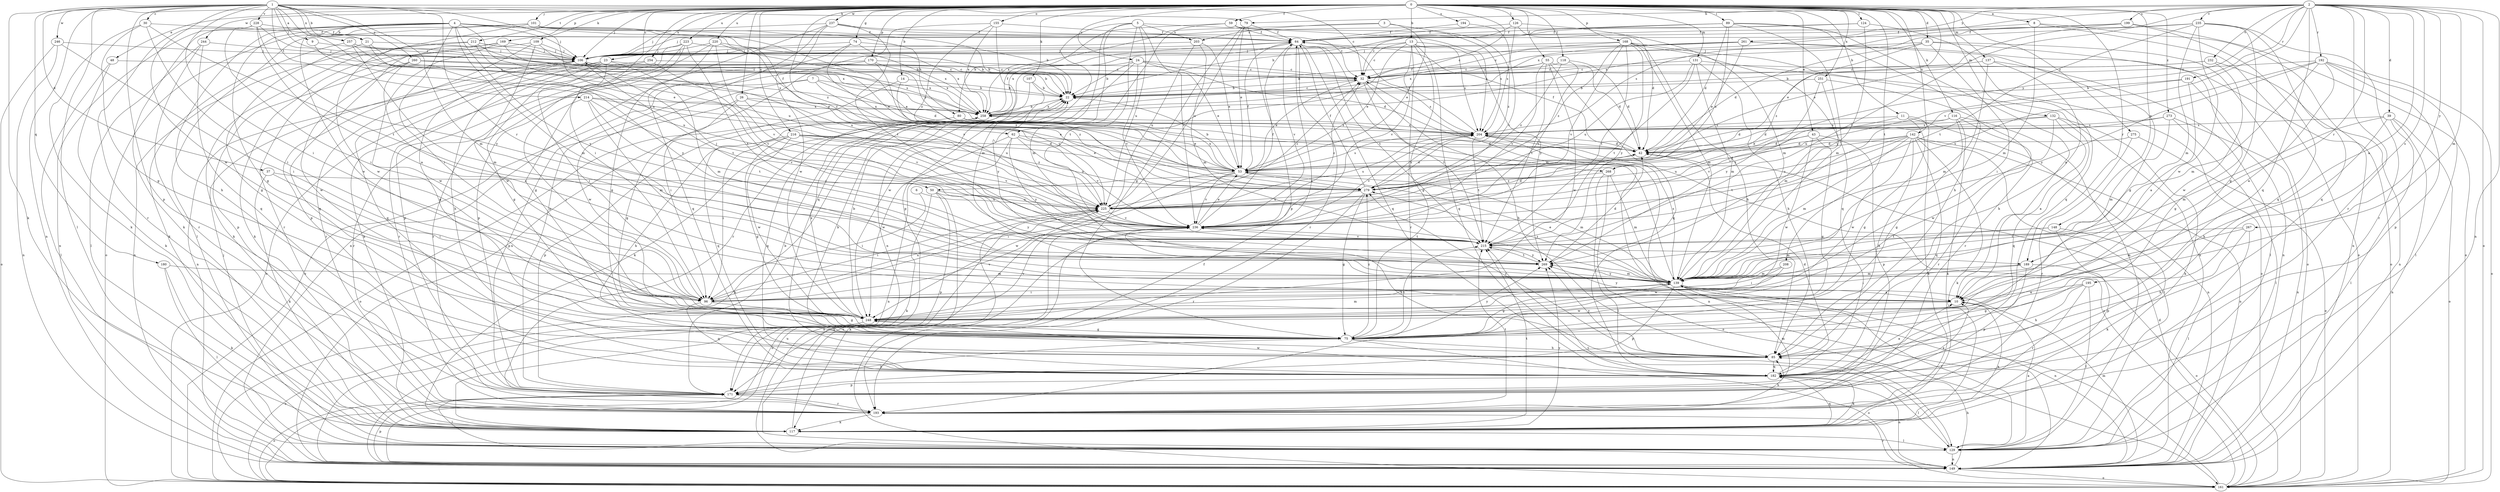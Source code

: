 strict digraph  {
0;
1;
2;
3;
4;
5;
6;
7;
8;
9;
10;
11;
13;
14;
21;
22;
23;
24;
26;
30;
32;
35;
37;
39;
42;
43;
48;
50;
53;
55;
59;
62;
64;
74;
75;
79;
80;
85;
89;
96;
101;
106;
107;
109;
116;
117;
118;
124;
126;
129;
131;
132;
137;
139;
142;
148;
149;
155;
161;
168;
169;
170;
171;
180;
182;
189;
191;
192;
193;
194;
195;
199;
203;
204;
208;
212;
214;
215;
216;
220;
223;
225;
228;
232;
235;
236;
237;
244;
246;
248;
251;
254;
257;
258;
260;
261;
267;
268;
269;
273;
275;
279;
0 -> 8  [label=a];
0 -> 11  [label=b];
0 -> 13  [label=b];
0 -> 14  [label=b];
0 -> 23  [label=c];
0 -> 24  [label=c];
0 -> 26  [label=c];
0 -> 35  [label=d];
0 -> 43  [label=e];
0 -> 48  [label=e];
0 -> 50  [label=e];
0 -> 55  [label=f];
0 -> 59  [label=f];
0 -> 62  [label=f];
0 -> 74  [label=g];
0 -> 89  [label=i];
0 -> 96  [label=i];
0 -> 101  [label=j];
0 -> 106  [label=j];
0 -> 107  [label=k];
0 -> 109  [label=k];
0 -> 116  [label=k];
0 -> 118  [label=l];
0 -> 124  [label=l];
0 -> 126  [label=l];
0 -> 129  [label=l];
0 -> 131  [label=m];
0 -> 132  [label=m];
0 -> 137  [label=m];
0 -> 142  [label=n];
0 -> 148  [label=n];
0 -> 155  [label=o];
0 -> 168  [label=p];
0 -> 169  [label=p];
0 -> 170  [label=p];
0 -> 189  [label=r];
0 -> 194  [label=s];
0 -> 208  [label=t];
0 -> 212  [label=t];
0 -> 216  [label=u];
0 -> 220  [label=u];
0 -> 223  [label=u];
0 -> 237  [label=w];
0 -> 244  [label=w];
0 -> 251  [label=x];
0 -> 254  [label=x];
0 -> 273  [label=z];
0 -> 275  [label=z];
0 -> 279  [label=z];
1 -> 9  [label=a];
1 -> 21  [label=b];
1 -> 30  [label=c];
1 -> 32  [label=c];
1 -> 37  [label=d];
1 -> 50  [label=e];
1 -> 79  [label=h];
1 -> 96  [label=i];
1 -> 106  [label=j];
1 -> 117  [label=k];
1 -> 139  [label=m];
1 -> 149  [label=n];
1 -> 171  [label=p];
1 -> 180  [label=q];
1 -> 189  [label=r];
1 -> 214  [label=t];
1 -> 225  [label=u];
1 -> 228  [label=v];
1 -> 246  [label=w];
1 -> 248  [label=w];
1 -> 257  [label=x];
1 -> 260  [label=y];
2 -> 10  [label=a];
2 -> 39  [label=d];
2 -> 79  [label=h];
2 -> 139  [label=m];
2 -> 149  [label=n];
2 -> 161  [label=o];
2 -> 182  [label=q];
2 -> 189  [label=r];
2 -> 191  [label=r];
2 -> 192  [label=r];
2 -> 193  [label=r];
2 -> 195  [label=s];
2 -> 199  [label=s];
2 -> 215  [label=t];
2 -> 232  [label=v];
2 -> 235  [label=v];
2 -> 236  [label=v];
2 -> 258  [label=x];
2 -> 261  [label=y];
2 -> 267  [label=y];
2 -> 268  [label=y];
3 -> 53  [label=e];
3 -> 80  [label=h];
3 -> 203  [label=s];
3 -> 279  [label=z];
4 -> 21  [label=b];
4 -> 62  [label=f];
4 -> 75  [label=g];
4 -> 80  [label=h];
4 -> 85  [label=h];
4 -> 96  [label=i];
4 -> 106  [label=j];
4 -> 117  [label=k];
4 -> 139  [label=m];
4 -> 149  [label=n];
4 -> 225  [label=u];
4 -> 248  [label=w];
4 -> 268  [label=y];
4 -> 269  [label=y];
4 -> 279  [label=z];
5 -> 139  [label=m];
5 -> 149  [label=n];
5 -> 171  [label=p];
5 -> 203  [label=s];
5 -> 204  [label=s];
5 -> 215  [label=t];
5 -> 225  [label=u];
5 -> 236  [label=v];
6 -> 96  [label=i];
6 -> 225  [label=u];
7 -> 22  [label=b];
7 -> 42  [label=d];
7 -> 193  [label=r];
7 -> 248  [label=w];
7 -> 279  [label=z];
8 -> 64  [label=f];
8 -> 139  [label=m];
8 -> 149  [label=n];
8 -> 161  [label=o];
9 -> 106  [label=j];
9 -> 225  [label=u];
10 -> 248  [label=w];
10 -> 269  [label=y];
11 -> 75  [label=g];
11 -> 117  [label=k];
11 -> 149  [label=n];
11 -> 204  [label=s];
11 -> 236  [label=v];
13 -> 32  [label=c];
13 -> 53  [label=e];
13 -> 75  [label=g];
13 -> 106  [label=j];
13 -> 182  [label=q];
13 -> 193  [label=r];
13 -> 204  [label=s];
13 -> 236  [label=v];
13 -> 269  [label=y];
14 -> 22  [label=b];
14 -> 96  [label=i];
14 -> 225  [label=u];
21 -> 53  [label=e];
21 -> 75  [label=g];
21 -> 106  [label=j];
21 -> 258  [label=x];
22 -> 32  [label=c];
22 -> 258  [label=x];
23 -> 32  [label=c];
23 -> 75  [label=g];
23 -> 85  [label=h];
23 -> 96  [label=i];
23 -> 139  [label=m];
23 -> 149  [label=n];
23 -> 182  [label=q];
24 -> 22  [label=b];
24 -> 32  [label=c];
24 -> 42  [label=d];
24 -> 53  [label=e];
24 -> 193  [label=r];
24 -> 236  [label=v];
24 -> 248  [label=w];
26 -> 75  [label=g];
26 -> 171  [label=p];
26 -> 225  [label=u];
26 -> 236  [label=v];
26 -> 258  [label=x];
30 -> 64  [label=f];
30 -> 75  [label=g];
30 -> 96  [label=i];
30 -> 117  [label=k];
30 -> 215  [label=t];
32 -> 22  [label=b];
32 -> 53  [label=e];
32 -> 85  [label=h];
32 -> 204  [label=s];
32 -> 215  [label=t];
35 -> 42  [label=d];
35 -> 96  [label=i];
35 -> 106  [label=j];
35 -> 149  [label=n];
35 -> 161  [label=o];
35 -> 279  [label=z];
37 -> 96  [label=i];
37 -> 117  [label=k];
37 -> 279  [label=z];
39 -> 85  [label=h];
39 -> 129  [label=l];
39 -> 139  [label=m];
39 -> 149  [label=n];
39 -> 161  [label=o];
39 -> 204  [label=s];
42 -> 53  [label=e];
42 -> 64  [label=f];
43 -> 42  [label=d];
43 -> 75  [label=g];
43 -> 171  [label=p];
43 -> 225  [label=u];
43 -> 248  [label=w];
48 -> 32  [label=c];
48 -> 117  [label=k];
48 -> 129  [label=l];
50 -> 117  [label=k];
50 -> 149  [label=n];
50 -> 171  [label=p];
50 -> 225  [label=u];
50 -> 269  [label=y];
53 -> 22  [label=b];
53 -> 64  [label=f];
53 -> 96  [label=i];
53 -> 139  [label=m];
53 -> 204  [label=s];
53 -> 236  [label=v];
53 -> 248  [label=w];
53 -> 258  [label=x];
53 -> 279  [label=z];
55 -> 22  [label=b];
55 -> 32  [label=c];
55 -> 42  [label=d];
55 -> 182  [label=q];
55 -> 215  [label=t];
55 -> 236  [label=v];
55 -> 248  [label=w];
59 -> 64  [label=f];
59 -> 139  [label=m];
59 -> 204  [label=s];
59 -> 258  [label=x];
62 -> 42  [label=d];
62 -> 149  [label=n];
62 -> 225  [label=u];
62 -> 236  [label=v];
62 -> 248  [label=w];
62 -> 269  [label=y];
64 -> 106  [label=j];
64 -> 139  [label=m];
64 -> 182  [label=q];
64 -> 193  [label=r];
64 -> 215  [label=t];
64 -> 236  [label=v];
64 -> 258  [label=x];
74 -> 22  [label=b];
74 -> 106  [label=j];
74 -> 182  [label=q];
74 -> 236  [label=v];
74 -> 258  [label=x];
75 -> 85  [label=h];
75 -> 161  [label=o];
75 -> 171  [label=p];
75 -> 215  [label=t];
75 -> 269  [label=y];
75 -> 279  [label=z];
79 -> 53  [label=e];
79 -> 64  [label=f];
79 -> 75  [label=g];
79 -> 171  [label=p];
79 -> 225  [label=u];
80 -> 53  [label=e];
80 -> 182  [label=q];
80 -> 204  [label=s];
85 -> 22  [label=b];
85 -> 182  [label=q];
85 -> 269  [label=y];
85 -> 279  [label=z];
89 -> 10  [label=a];
89 -> 22  [label=b];
89 -> 42  [label=d];
89 -> 64  [label=f];
89 -> 85  [label=h];
89 -> 139  [label=m];
89 -> 279  [label=z];
96 -> 75  [label=g];
96 -> 182  [label=q];
96 -> 225  [label=u];
96 -> 236  [label=v];
101 -> 22  [label=b];
101 -> 64  [label=f];
101 -> 129  [label=l];
101 -> 161  [label=o];
101 -> 248  [label=w];
106 -> 32  [label=c];
106 -> 75  [label=g];
106 -> 193  [label=r];
106 -> 215  [label=t];
107 -> 22  [label=b];
107 -> 117  [label=k];
107 -> 269  [label=y];
109 -> 53  [label=e];
109 -> 106  [label=j];
109 -> 171  [label=p];
109 -> 193  [label=r];
109 -> 248  [label=w];
116 -> 42  [label=d];
116 -> 75  [label=g];
116 -> 117  [label=k];
116 -> 129  [label=l];
116 -> 193  [label=r];
116 -> 204  [label=s];
117 -> 10  [label=a];
117 -> 129  [label=l];
117 -> 182  [label=q];
117 -> 215  [label=t];
117 -> 236  [label=v];
117 -> 269  [label=y];
118 -> 32  [label=c];
118 -> 42  [label=d];
118 -> 236  [label=v];
118 -> 279  [label=z];
124 -> 64  [label=f];
124 -> 106  [label=j];
124 -> 182  [label=q];
124 -> 269  [label=y];
126 -> 32  [label=c];
126 -> 42  [label=d];
126 -> 64  [label=f];
126 -> 139  [label=m];
126 -> 204  [label=s];
129 -> 10  [label=a];
129 -> 106  [label=j];
129 -> 149  [label=n];
129 -> 215  [label=t];
129 -> 225  [label=u];
131 -> 32  [label=c];
131 -> 85  [label=h];
131 -> 139  [label=m];
131 -> 161  [label=o];
131 -> 215  [label=t];
131 -> 225  [label=u];
132 -> 10  [label=a];
132 -> 42  [label=d];
132 -> 117  [label=k];
132 -> 182  [label=q];
132 -> 204  [label=s];
132 -> 248  [label=w];
137 -> 32  [label=c];
137 -> 85  [label=h];
137 -> 129  [label=l];
137 -> 139  [label=m];
139 -> 10  [label=a];
139 -> 53  [label=e];
139 -> 75  [label=g];
139 -> 96  [label=i];
139 -> 129  [label=l];
139 -> 149  [label=n];
139 -> 171  [label=p];
139 -> 204  [label=s];
139 -> 269  [label=y];
139 -> 279  [label=z];
142 -> 42  [label=d];
142 -> 85  [label=h];
142 -> 117  [label=k];
142 -> 129  [label=l];
142 -> 139  [label=m];
142 -> 149  [label=n];
142 -> 182  [label=q];
142 -> 215  [label=t];
142 -> 225  [label=u];
142 -> 248  [label=w];
142 -> 279  [label=z];
148 -> 117  [label=k];
148 -> 139  [label=m];
148 -> 171  [label=p];
148 -> 215  [label=t];
149 -> 85  [label=h];
149 -> 139  [label=m];
149 -> 161  [label=o];
149 -> 171  [label=p];
149 -> 193  [label=r];
149 -> 225  [label=u];
155 -> 64  [label=f];
155 -> 149  [label=n];
155 -> 182  [label=q];
155 -> 258  [label=x];
155 -> 279  [label=z];
161 -> 22  [label=b];
161 -> 32  [label=c];
161 -> 42  [label=d];
161 -> 64  [label=f];
161 -> 204  [label=s];
168 -> 32  [label=c];
168 -> 85  [label=h];
168 -> 106  [label=j];
168 -> 139  [label=m];
168 -> 149  [label=n];
168 -> 182  [label=q];
168 -> 215  [label=t];
168 -> 236  [label=v];
168 -> 269  [label=y];
168 -> 279  [label=z];
169 -> 106  [label=j];
169 -> 117  [label=k];
169 -> 182  [label=q];
169 -> 225  [label=u];
169 -> 248  [label=w];
170 -> 32  [label=c];
170 -> 161  [label=o];
170 -> 193  [label=r];
170 -> 258  [label=x];
170 -> 279  [label=z];
171 -> 10  [label=a];
171 -> 22  [label=b];
171 -> 129  [label=l];
171 -> 139  [label=m];
171 -> 161  [label=o];
171 -> 193  [label=r];
180 -> 117  [label=k];
180 -> 129  [label=l];
180 -> 139  [label=m];
182 -> 10  [label=a];
182 -> 42  [label=d];
182 -> 117  [label=k];
182 -> 129  [label=l];
182 -> 149  [label=n];
182 -> 171  [label=p];
182 -> 248  [label=w];
189 -> 96  [label=i];
189 -> 139  [label=m];
189 -> 161  [label=o];
189 -> 171  [label=p];
191 -> 10  [label=a];
191 -> 22  [label=b];
191 -> 75  [label=g];
191 -> 225  [label=u];
192 -> 10  [label=a];
192 -> 32  [label=c];
192 -> 129  [label=l];
192 -> 139  [label=m];
192 -> 161  [label=o];
192 -> 171  [label=p];
192 -> 236  [label=v];
192 -> 269  [label=y];
193 -> 85  [label=h];
193 -> 117  [label=k];
193 -> 215  [label=t];
194 -> 64  [label=f];
194 -> 236  [label=v];
195 -> 10  [label=a];
195 -> 75  [label=g];
195 -> 85  [label=h];
195 -> 129  [label=l];
195 -> 193  [label=r];
199 -> 53  [label=e];
199 -> 64  [label=f];
199 -> 161  [label=o];
199 -> 182  [label=q];
199 -> 204  [label=s];
203 -> 53  [label=e];
203 -> 106  [label=j];
203 -> 139  [label=m];
203 -> 225  [label=u];
204 -> 42  [label=d];
204 -> 64  [label=f];
204 -> 149  [label=n];
204 -> 215  [label=t];
204 -> 236  [label=v];
208 -> 96  [label=i];
208 -> 139  [label=m];
208 -> 248  [label=w];
212 -> 106  [label=j];
212 -> 117  [label=k];
212 -> 149  [label=n];
212 -> 204  [label=s];
212 -> 269  [label=y];
214 -> 53  [label=e];
214 -> 96  [label=i];
214 -> 139  [label=m];
214 -> 215  [label=t];
214 -> 236  [label=v];
214 -> 258  [label=x];
215 -> 236  [label=v];
215 -> 269  [label=y];
216 -> 42  [label=d];
216 -> 53  [label=e];
216 -> 75  [label=g];
216 -> 85  [label=h];
216 -> 96  [label=i];
216 -> 236  [label=v];
216 -> 248  [label=w];
216 -> 279  [label=z];
220 -> 53  [label=e];
220 -> 75  [label=g];
220 -> 106  [label=j];
220 -> 171  [label=p];
220 -> 236  [label=v];
220 -> 258  [label=x];
223 -> 22  [label=b];
223 -> 75  [label=g];
223 -> 106  [label=j];
223 -> 117  [label=k];
223 -> 171  [label=p];
223 -> 215  [label=t];
225 -> 32  [label=c];
225 -> 42  [label=d];
225 -> 96  [label=i];
225 -> 161  [label=o];
225 -> 204  [label=s];
225 -> 236  [label=v];
228 -> 10  [label=a];
228 -> 64  [label=f];
228 -> 96  [label=i];
228 -> 193  [label=r];
228 -> 258  [label=x];
228 -> 269  [label=y];
232 -> 22  [label=b];
232 -> 32  [label=c];
232 -> 149  [label=n];
232 -> 248  [label=w];
235 -> 64  [label=f];
235 -> 75  [label=g];
235 -> 139  [label=m];
235 -> 182  [label=q];
235 -> 193  [label=r];
235 -> 215  [label=t];
235 -> 248  [label=w];
235 -> 258  [label=x];
236 -> 32  [label=c];
236 -> 53  [label=e];
236 -> 64  [label=f];
236 -> 85  [label=h];
236 -> 106  [label=j];
236 -> 117  [label=k];
236 -> 215  [label=t];
237 -> 32  [label=c];
237 -> 64  [label=f];
237 -> 106  [label=j];
237 -> 149  [label=n];
237 -> 171  [label=p];
237 -> 215  [label=t];
237 -> 248  [label=w];
244 -> 106  [label=j];
244 -> 129  [label=l];
244 -> 182  [label=q];
244 -> 193  [label=r];
246 -> 96  [label=i];
246 -> 106  [label=j];
246 -> 149  [label=n];
246 -> 161  [label=o];
248 -> 22  [label=b];
248 -> 75  [label=g];
248 -> 139  [label=m];
248 -> 161  [label=o];
248 -> 236  [label=v];
248 -> 258  [label=x];
251 -> 22  [label=b];
251 -> 139  [label=m];
251 -> 193  [label=r];
251 -> 269  [label=y];
254 -> 32  [label=c];
254 -> 161  [label=o];
254 -> 193  [label=r];
254 -> 236  [label=v];
257 -> 22  [label=b];
257 -> 106  [label=j];
257 -> 117  [label=k];
257 -> 139  [label=m];
257 -> 204  [label=s];
258 -> 22  [label=b];
258 -> 64  [label=f];
258 -> 161  [label=o];
258 -> 171  [label=p];
258 -> 182  [label=q];
258 -> 204  [label=s];
260 -> 10  [label=a];
260 -> 22  [label=b];
260 -> 32  [label=c];
260 -> 171  [label=p];
260 -> 248  [label=w];
260 -> 258  [label=x];
261 -> 32  [label=c];
261 -> 53  [label=e];
261 -> 75  [label=g];
261 -> 106  [label=j];
261 -> 161  [label=o];
261 -> 258  [label=x];
267 -> 85  [label=h];
267 -> 129  [label=l];
267 -> 139  [label=m];
267 -> 215  [label=t];
268 -> 129  [label=l];
268 -> 139  [label=m];
268 -> 161  [label=o];
268 -> 279  [label=z];
269 -> 42  [label=d];
269 -> 139  [label=m];
269 -> 215  [label=t];
273 -> 53  [label=e];
273 -> 129  [label=l];
273 -> 139  [label=m];
273 -> 149  [label=n];
273 -> 204  [label=s];
275 -> 42  [label=d];
275 -> 161  [label=o];
275 -> 193  [label=r];
279 -> 64  [label=f];
279 -> 75  [label=g];
279 -> 193  [label=r];
279 -> 204  [label=s];
279 -> 225  [label=u];
}
